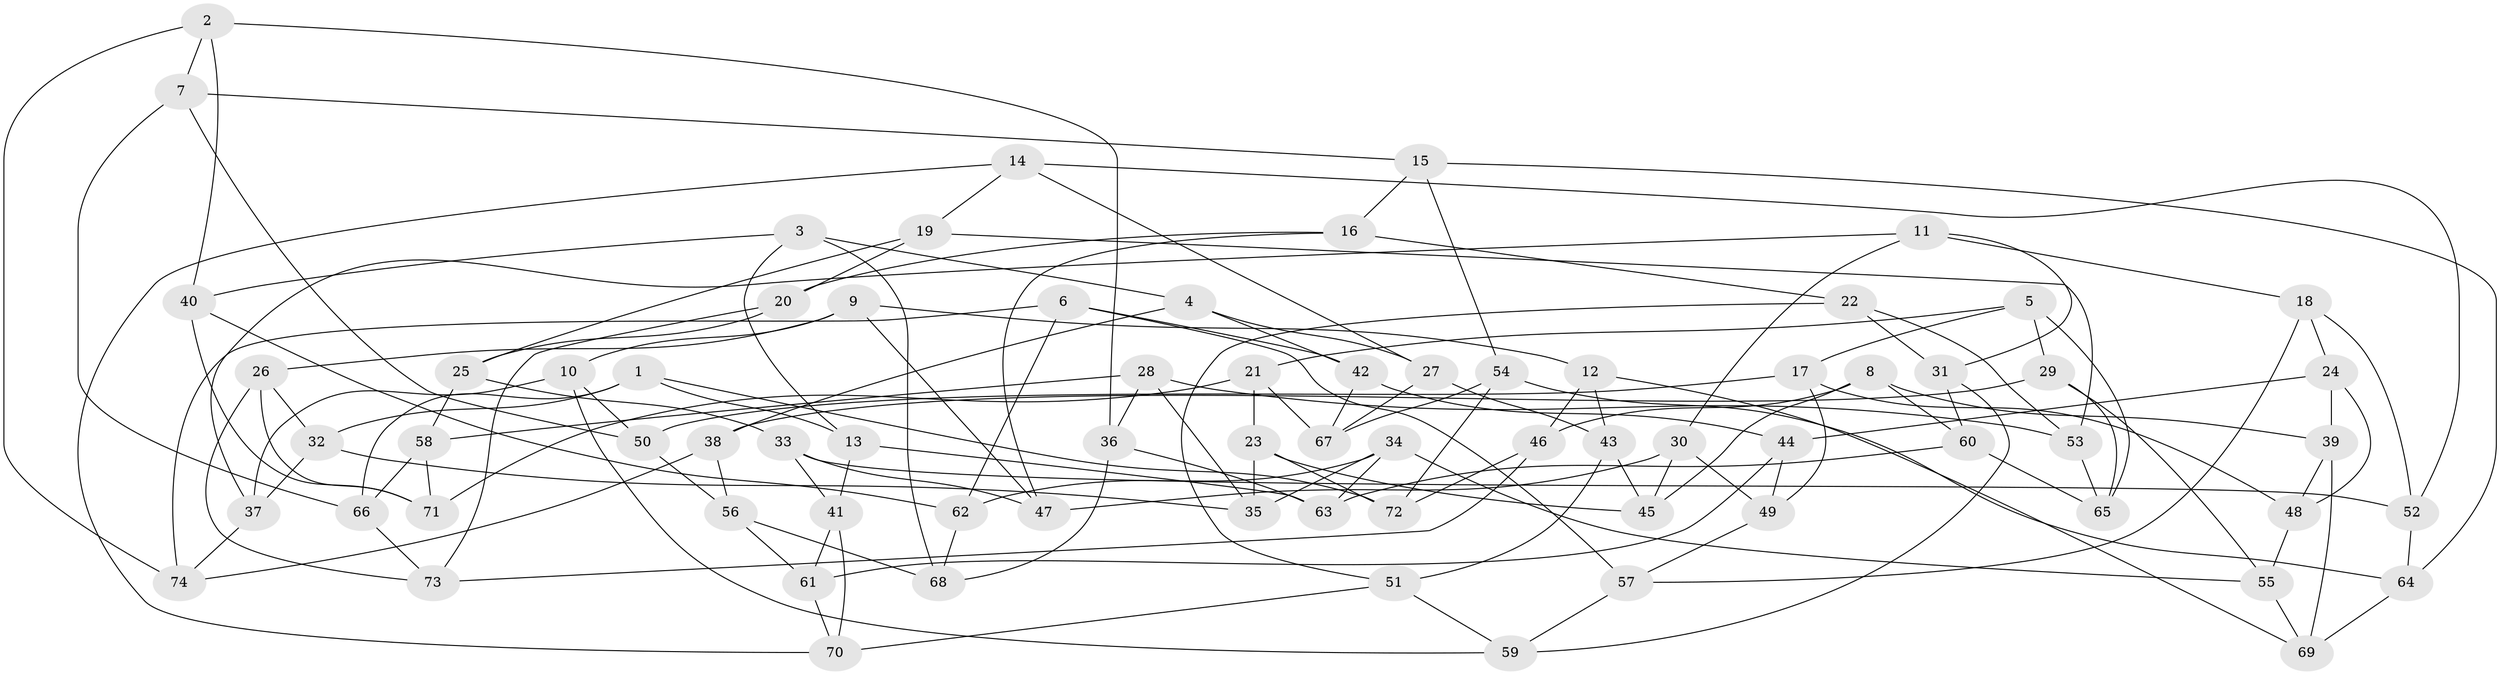 // Generated by graph-tools (version 1.1) at 2025/11/02/27/25 16:11:45]
// undirected, 74 vertices, 148 edges
graph export_dot {
graph [start="1"]
  node [color=gray90,style=filled];
  1;
  2;
  3;
  4;
  5;
  6;
  7;
  8;
  9;
  10;
  11;
  12;
  13;
  14;
  15;
  16;
  17;
  18;
  19;
  20;
  21;
  22;
  23;
  24;
  25;
  26;
  27;
  28;
  29;
  30;
  31;
  32;
  33;
  34;
  35;
  36;
  37;
  38;
  39;
  40;
  41;
  42;
  43;
  44;
  45;
  46;
  47;
  48;
  49;
  50;
  51;
  52;
  53;
  54;
  55;
  56;
  57;
  58;
  59;
  60;
  61;
  62;
  63;
  64;
  65;
  66;
  67;
  68;
  69;
  70;
  71;
  72;
  73;
  74;
  1 -- 13;
  1 -- 72;
  1 -- 32;
  1 -- 66;
  2 -- 40;
  2 -- 36;
  2 -- 7;
  2 -- 74;
  3 -- 4;
  3 -- 40;
  3 -- 13;
  3 -- 68;
  4 -- 38;
  4 -- 27;
  4 -- 42;
  5 -- 17;
  5 -- 65;
  5 -- 21;
  5 -- 29;
  6 -- 57;
  6 -- 62;
  6 -- 42;
  6 -- 74;
  7 -- 66;
  7 -- 50;
  7 -- 15;
  8 -- 60;
  8 -- 45;
  8 -- 46;
  8 -- 39;
  9 -- 10;
  9 -- 47;
  9 -- 26;
  9 -- 12;
  10 -- 59;
  10 -- 37;
  10 -- 50;
  11 -- 30;
  11 -- 18;
  11 -- 37;
  11 -- 31;
  12 -- 46;
  12 -- 69;
  12 -- 43;
  13 -- 63;
  13 -- 41;
  14 -- 52;
  14 -- 19;
  14 -- 70;
  14 -- 27;
  15 -- 54;
  15 -- 64;
  15 -- 16;
  16 -- 22;
  16 -- 20;
  16 -- 47;
  17 -- 48;
  17 -- 49;
  17 -- 50;
  18 -- 24;
  18 -- 57;
  18 -- 52;
  19 -- 20;
  19 -- 25;
  19 -- 53;
  20 -- 73;
  20 -- 25;
  21 -- 23;
  21 -- 67;
  21 -- 71;
  22 -- 53;
  22 -- 31;
  22 -- 51;
  23 -- 72;
  23 -- 45;
  23 -- 35;
  24 -- 48;
  24 -- 39;
  24 -- 44;
  25 -- 33;
  25 -- 58;
  26 -- 32;
  26 -- 73;
  26 -- 71;
  27 -- 43;
  27 -- 67;
  28 -- 53;
  28 -- 58;
  28 -- 36;
  28 -- 35;
  29 -- 55;
  29 -- 65;
  29 -- 38;
  30 -- 45;
  30 -- 47;
  30 -- 49;
  31 -- 60;
  31 -- 59;
  32 -- 37;
  32 -- 35;
  33 -- 41;
  33 -- 47;
  33 -- 52;
  34 -- 63;
  34 -- 55;
  34 -- 35;
  34 -- 62;
  36 -- 63;
  36 -- 68;
  37 -- 74;
  38 -- 56;
  38 -- 74;
  39 -- 69;
  39 -- 48;
  40 -- 62;
  40 -- 71;
  41 -- 61;
  41 -- 70;
  42 -- 44;
  42 -- 67;
  43 -- 45;
  43 -- 51;
  44 -- 61;
  44 -- 49;
  46 -- 72;
  46 -- 73;
  48 -- 55;
  49 -- 57;
  50 -- 56;
  51 -- 59;
  51 -- 70;
  52 -- 64;
  53 -- 65;
  54 -- 72;
  54 -- 64;
  54 -- 67;
  55 -- 69;
  56 -- 68;
  56 -- 61;
  57 -- 59;
  58 -- 71;
  58 -- 66;
  60 -- 63;
  60 -- 65;
  61 -- 70;
  62 -- 68;
  64 -- 69;
  66 -- 73;
}
